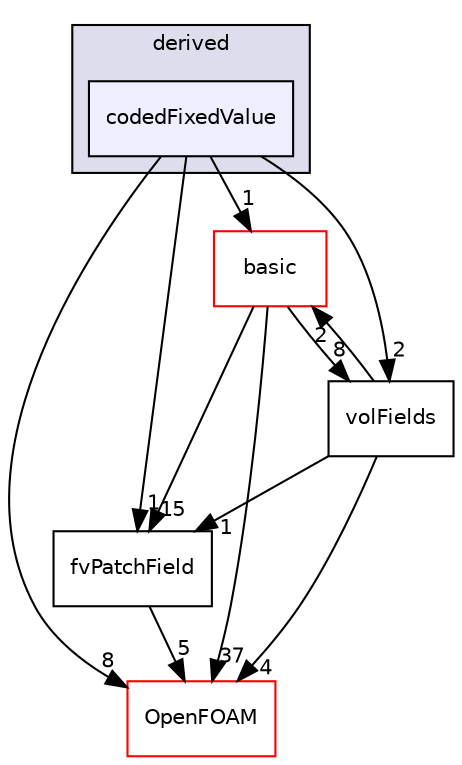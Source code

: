 digraph "src/finiteVolume/fields/fvPatchFields/derived/codedFixedValue" {
  bgcolor=transparent;
  compound=true
  node [ fontsize="10", fontname="Helvetica"];
  edge [ labelfontsize="10", labelfontname="Helvetica"];
  subgraph clusterdir_ece9aa6b5af9a7776a75b0c1993b0910 {
    graph [ bgcolor="#ddddee", pencolor="black", label="derived" fontname="Helvetica", fontsize="10", URL="dir_ece9aa6b5af9a7776a75b0c1993b0910.html"]
  dir_fce9bd60377db348c9a368c3b1361a53 [shape=box, label="codedFixedValue", style="filled", fillcolor="#eeeeff", pencolor="black", URL="dir_fce9bd60377db348c9a368c3b1361a53.html"];
  }
  dir_546b14c9025d30bb5b92fa069dbdd82c [shape=box label="basic" color="red" URL="dir_546b14c9025d30bb5b92fa069dbdd82c.html"];
  dir_6b9423849569a7ee618201e7cfce9eaa [shape=box label="fvPatchField" URL="dir_6b9423849569a7ee618201e7cfce9eaa.html"];
  dir_bd8bf7fa65467c460a50eacc456ce356 [shape=box label="volFields" URL="dir_bd8bf7fa65467c460a50eacc456ce356.html"];
  dir_c5473ff19b20e6ec4dfe5c310b3778a8 [shape=box label="OpenFOAM" color="red" URL="dir_c5473ff19b20e6ec4dfe5c310b3778a8.html"];
  dir_546b14c9025d30bb5b92fa069dbdd82c->dir_6b9423849569a7ee618201e7cfce9eaa [headlabel="15", labeldistance=1.5 headhref="dir_000936_001037.html"];
  dir_546b14c9025d30bb5b92fa069dbdd82c->dir_bd8bf7fa65467c460a50eacc456ce356 [headlabel="8", labeldistance=1.5 headhref="dir_000936_001058.html"];
  dir_546b14c9025d30bb5b92fa069dbdd82c->dir_c5473ff19b20e6ec4dfe5c310b3778a8 [headlabel="37", labeldistance=1.5 headhref="dir_000936_001892.html"];
  dir_6b9423849569a7ee618201e7cfce9eaa->dir_c5473ff19b20e6ec4dfe5c310b3778a8 [headlabel="5", labeldistance=1.5 headhref="dir_001037_001892.html"];
  dir_bd8bf7fa65467c460a50eacc456ce356->dir_546b14c9025d30bb5b92fa069dbdd82c [headlabel="2", labeldistance=1.5 headhref="dir_001058_000936.html"];
  dir_bd8bf7fa65467c460a50eacc456ce356->dir_6b9423849569a7ee618201e7cfce9eaa [headlabel="1", labeldistance=1.5 headhref="dir_001058_001037.html"];
  dir_bd8bf7fa65467c460a50eacc456ce356->dir_c5473ff19b20e6ec4dfe5c310b3778a8 [headlabel="4", labeldistance=1.5 headhref="dir_001058_001892.html"];
  dir_fce9bd60377db348c9a368c3b1361a53->dir_546b14c9025d30bb5b92fa069dbdd82c [headlabel="1", labeldistance=1.5 headhref="dir_000966_000936.html"];
  dir_fce9bd60377db348c9a368c3b1361a53->dir_6b9423849569a7ee618201e7cfce9eaa [headlabel="1", labeldistance=1.5 headhref="dir_000966_001037.html"];
  dir_fce9bd60377db348c9a368c3b1361a53->dir_bd8bf7fa65467c460a50eacc456ce356 [headlabel="2", labeldistance=1.5 headhref="dir_000966_001058.html"];
  dir_fce9bd60377db348c9a368c3b1361a53->dir_c5473ff19b20e6ec4dfe5c310b3778a8 [headlabel="8", labeldistance=1.5 headhref="dir_000966_001892.html"];
}
